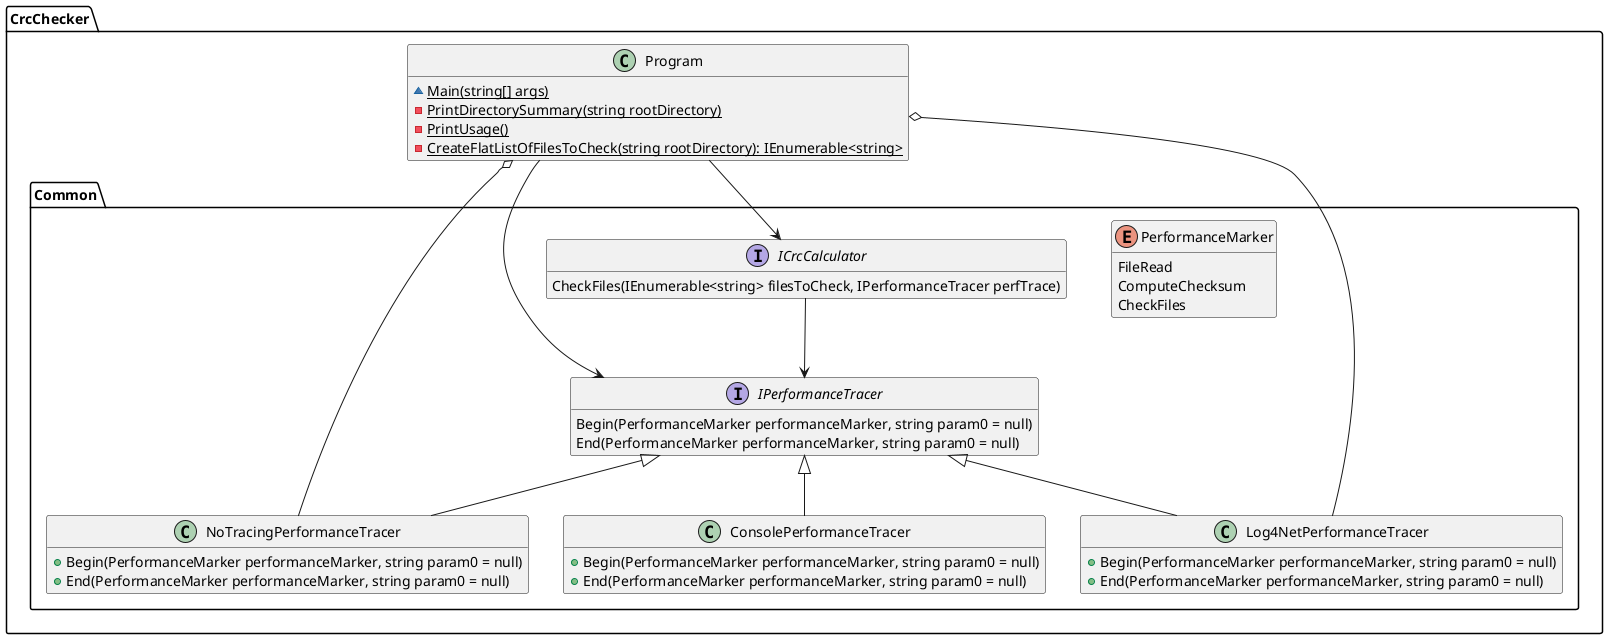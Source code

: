 @startuml

namespace CrcChecker.Common {
  enum PerformanceMarker {
    FileRead
	ComputeChecksum
	CheckFiles
  }

  interface IPerformanceTracer {
    Begin(PerformanceMarker performanceMarker, string param0 = null)
	End(PerformanceMarker performanceMarker, string param0 = null)
  }

  class NoTracingPerformanceTracer {
    +Begin(PerformanceMarker performanceMarker, string param0 = null)
	+End(PerformanceMarker performanceMarker, string param0 = null)
  }
  
  class ConsolePerformanceTracer {
    +Begin(PerformanceMarker performanceMarker, string param0 = null)
	+End(PerformanceMarker performanceMarker, string param0 = null)
  }
  
  class Log4NetPerformanceTracer {
    +Begin(PerformanceMarker performanceMarker, string param0 = null)
	+End(PerformanceMarker performanceMarker, string param0 = null)
  }
  
  IPerformanceTracer <|-- NoTracingPerformanceTracer  
  IPerformanceTracer <|-- ConsolePerformanceTracer
  IPerformanceTracer <|-- Log4NetPerformanceTracer
  
  interface ICrcCalculator {
    CheckFiles(IEnumerable<string> filesToCheck, IPerformanceTracer perfTrace)
  }
  
  ICrcCalculator --> IPerformanceTracer
}

namespace CrcChecker {
  class Program {
    {static} ~Main(string[] args)
	{static} -PrintDirectorySummary(string rootDirectory)
	{static} -PrintUsage()
	{static} -CreateFlatListOfFilesToCheck(string rootDirectory): IEnumerable<string>
  }
  
  Program --> CrcChecker.Common.IPerformanceTracer
  Program --> CrcChecker.Common.ICrcCalculator
  Program o-- CrcChecker.Common.NoTracingPerformanceTracer
  Program o-- CrcChecker.Common.Log4NetPerformanceTracer
}

hide empty members
hide empty fields
hide empty methods

@enduml